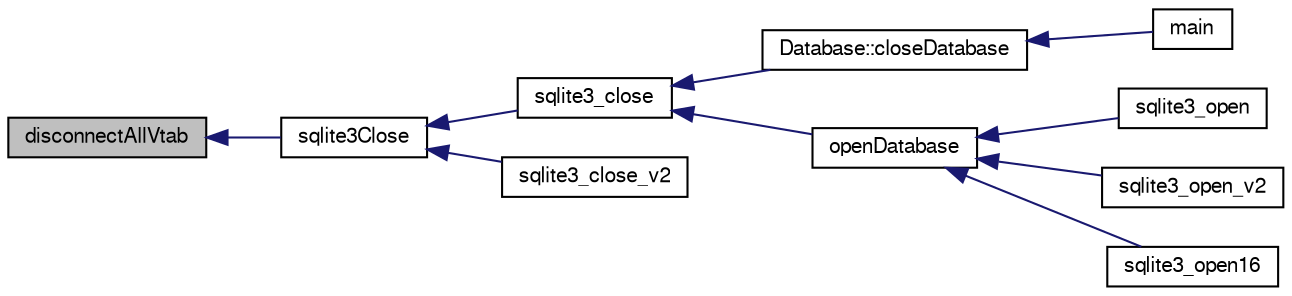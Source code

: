 digraph "disconnectAllVtab"
{
  edge [fontname="FreeSans",fontsize="10",labelfontname="FreeSans",labelfontsize="10"];
  node [fontname="FreeSans",fontsize="10",shape=record];
  rankdir="LR";
  Node89006 [label="disconnectAllVtab",height=0.2,width=0.4,color="black", fillcolor="grey75", style="filled", fontcolor="black"];
  Node89006 -> Node89007 [dir="back",color="midnightblue",fontsize="10",style="solid",fontname="FreeSans"];
  Node89007 [label="sqlite3Close",height=0.2,width=0.4,color="black", fillcolor="white", style="filled",URL="$sqlite3_8c.html#aa9f2e73837bba8d721dbde0964ffce11"];
  Node89007 -> Node89008 [dir="back",color="midnightblue",fontsize="10",style="solid",fontname="FreeSans"];
  Node89008 [label="sqlite3_close",height=0.2,width=0.4,color="black", fillcolor="white", style="filled",URL="$sqlite3_8h.html#ac43c9032fc6ef3b2a231dc3a9fa44b2d"];
  Node89008 -> Node89009 [dir="back",color="midnightblue",fontsize="10",style="solid",fontname="FreeSans"];
  Node89009 [label="Database::closeDatabase",height=0.2,width=0.4,color="black", fillcolor="white", style="filled",URL="$classDatabase.html#a46102d6a468364377fbb410eb1866897"];
  Node89009 -> Node89010 [dir="back",color="midnightblue",fontsize="10",style="solid",fontname="FreeSans"];
  Node89010 [label="main",height=0.2,width=0.4,color="black", fillcolor="white", style="filled",URL="$main_8cpp.html#a0ddf1224851353fc92bfbff6f499fa97"];
  Node89008 -> Node89011 [dir="back",color="midnightblue",fontsize="10",style="solid",fontname="FreeSans"];
  Node89011 [label="openDatabase",height=0.2,width=0.4,color="black", fillcolor="white", style="filled",URL="$sqlite3_8c.html#a6a9c3bc3a64234e863413f41db473758"];
  Node89011 -> Node89012 [dir="back",color="midnightblue",fontsize="10",style="solid",fontname="FreeSans"];
  Node89012 [label="sqlite3_open",height=0.2,width=0.4,color="black", fillcolor="white", style="filled",URL="$sqlite3_8h.html#a97ba966ed1acc38409786258268f5f71"];
  Node89011 -> Node89013 [dir="back",color="midnightblue",fontsize="10",style="solid",fontname="FreeSans"];
  Node89013 [label="sqlite3_open_v2",height=0.2,width=0.4,color="black", fillcolor="white", style="filled",URL="$sqlite3_8h.html#a140fe275b6975dc867cea50a65a217c4"];
  Node89011 -> Node89014 [dir="back",color="midnightblue",fontsize="10",style="solid",fontname="FreeSans"];
  Node89014 [label="sqlite3_open16",height=0.2,width=0.4,color="black", fillcolor="white", style="filled",URL="$sqlite3_8h.html#adbc401bb96713f32e553db32f6f3ca33"];
  Node89007 -> Node89015 [dir="back",color="midnightblue",fontsize="10",style="solid",fontname="FreeSans"];
  Node89015 [label="sqlite3_close_v2",height=0.2,width=0.4,color="black", fillcolor="white", style="filled",URL="$sqlite3_8h.html#ad2cb8462eaba28b4c8410ef55a4282b4"];
}
